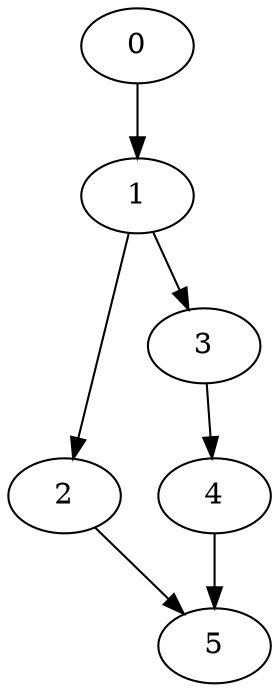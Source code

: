 digraph G {
	0;
	1;
	2;
	3;
	4;
	5;

	0 -> 1 [village=Munich; name=Town_Hall_Square; heightLimit=3; weight=30; primaryType=mainStreet; secondaryType=none;];
	1 -> 2 [village=Munich; name=Oak_Street; heightLimit=3; weight=10; primaryType=sideStreet; secondaryType=none;];
	1 -> 3 [village=Munich; name=Castle_Avenue; heightLimit=3; weight=10; primaryType=sideStreet; secondaryType=none;];
	2 -> 5 [village=Munich; name=Maple_Way; heightLimit=3; weight=10; primaryType=sideStreet; secondaryType=none;];
	3 -> 4 [village=Munich; name=Friedrich_Street; heightLimit=3; weight=10; primaryType=sideStreet; secondaryType=none;];
	4 -> 5 [village=Munich; name=On_the_Slope; heightLimit=3; weight=20; primaryType=sideStreet; secondaryType=none;];

}